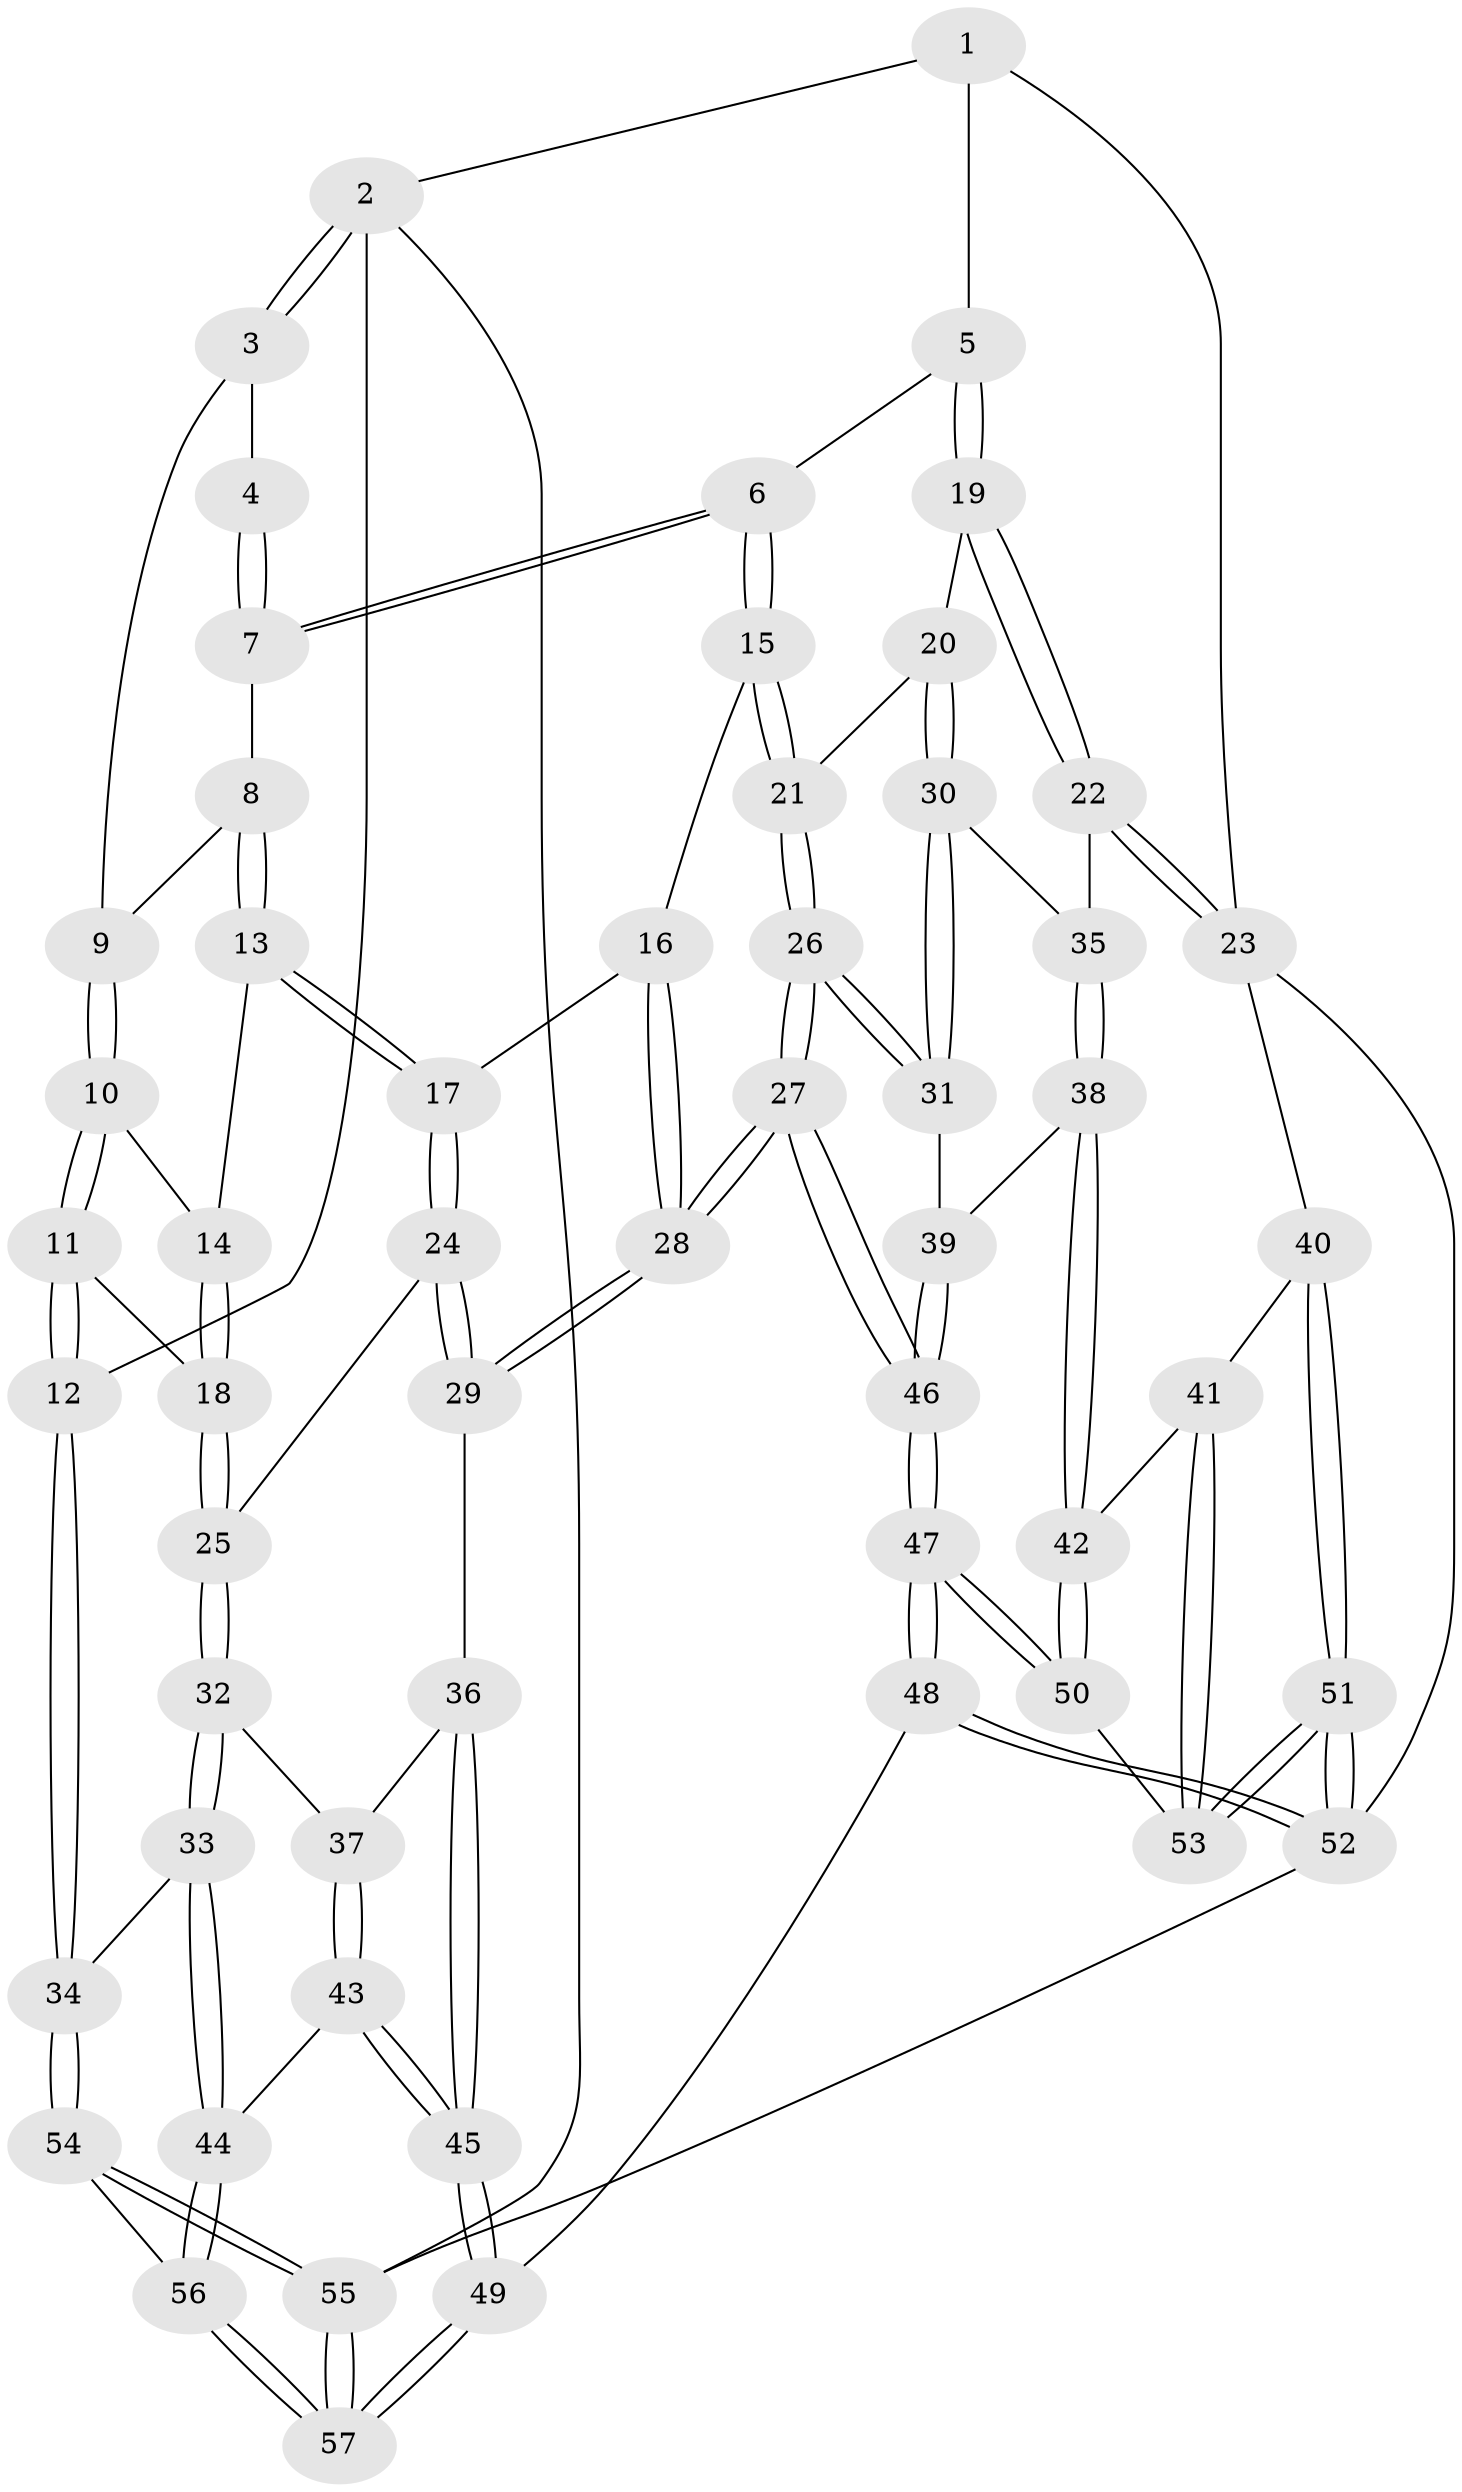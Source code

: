 // Generated by graph-tools (version 1.1) at 2025/16/03/09/25 04:16:51]
// undirected, 57 vertices, 139 edges
graph export_dot {
graph [start="1"]
  node [color=gray90,style=filled];
  1 [pos="+0.6926173855357294+0"];
  2 [pos="+0+0"];
  3 [pos="+0+0"];
  4 [pos="+0.4838053171107894+0"];
  5 [pos="+0.8134827315306505+0.3123307701867505"];
  6 [pos="+0.49120092905546636+0.3011746922138078"];
  7 [pos="+0.4734130858646578+0.28364707163429137"];
  8 [pos="+0.26002615492204173+0.28178219399929666"];
  9 [pos="+0.1202957305090801+0.18473025106746152"];
  10 [pos="+0.10135574739571024+0.3314441209578474"];
  11 [pos="+0+0.5434805950063518"];
  12 [pos="+0+0.5730842591702814"];
  13 [pos="+0.27013724613435647+0.47907822696135194"];
  14 [pos="+0.14852744913966912+0.4590269039334889"];
  15 [pos="+0.4652089819104144+0.4640067083573686"];
  16 [pos="+0.3869444948827251+0.5114799533298466"];
  17 [pos="+0.28283621193955194+0.5036944140886687"];
  18 [pos="+0.05136829437185217+0.5585017999078037"];
  19 [pos="+0.8985922619809962+0.39134179269409697"];
  20 [pos="+0.5822327209512388+0.561956104509511"];
  21 [pos="+0.5788493709629179+0.5618613751371873"];
  22 [pos="+0.9500773352988962+0.41455404582144273"];
  23 [pos="+1+0.43194301783492356"];
  24 [pos="+0.24017220598886518+0.5788929797236999"];
  25 [pos="+0.11752018620464523+0.6032037535149214"];
  26 [pos="+0.462441487362344+0.7075221503576162"];
  27 [pos="+0.4439300013949406+0.7206252979701039"];
  28 [pos="+0.42192827605794064+0.7043338300040742"];
  29 [pos="+0.28961250585372844+0.6894367954629828"];
  30 [pos="+0.6387821146691075+0.6648867727100938"];
  31 [pos="+0.6369220658249626+0.7150024840230297"];
  32 [pos="+0.1214068988798536+0.6939220299745195"];
  33 [pos="+0.06207679579062853+0.7434559173312568"];
  34 [pos="+0+0.6312221892757744"];
  35 [pos="+0.7487851161563949+0.6392354844276592"];
  36 [pos="+0.25329892237799345+0.7330901296326203"];
  37 [pos="+0.14971125866102877+0.7157546357364228"];
  38 [pos="+0.7191412883898486+0.751376947454222"];
  39 [pos="+0.6535050041211024+0.7466910405142564"];
  40 [pos="+1+0.5586189915805161"];
  41 [pos="+0.8083974855351059+0.7781476693832735"];
  42 [pos="+0.7207481204771994+0.7526019996305907"];
  43 [pos="+0.1512964327887486+0.8693704146756186"];
  44 [pos="+0.07092101627100264+0.8555120039408692"];
  45 [pos="+0.24165956315050774+0.9138387010414446"];
  46 [pos="+0.4825858605132919+1"];
  47 [pos="+0.48019622444505555+1"];
  48 [pos="+0.42597063828778203+1"];
  49 [pos="+0.42258191755788993+1"];
  50 [pos="+0.6991433912805882+0.9255448590499147"];
  51 [pos="+1+1"];
  52 [pos="+1+1"];
  53 [pos="+0.8121160984920414+0.8963658387814794"];
  54 [pos="+0+0.9183825091421929"];
  55 [pos="+0+1"];
  56 [pos="+0.000490310814109863+0.8888190348623821"];
  57 [pos="+0.2493049871361562+1"];
  1 -- 2;
  1 -- 5;
  1 -- 23;
  2 -- 3;
  2 -- 3;
  2 -- 12;
  2 -- 55;
  3 -- 4;
  3 -- 9;
  4 -- 7;
  4 -- 7;
  5 -- 6;
  5 -- 19;
  5 -- 19;
  6 -- 7;
  6 -- 7;
  6 -- 15;
  6 -- 15;
  7 -- 8;
  8 -- 9;
  8 -- 13;
  8 -- 13;
  9 -- 10;
  9 -- 10;
  10 -- 11;
  10 -- 11;
  10 -- 14;
  11 -- 12;
  11 -- 12;
  11 -- 18;
  12 -- 34;
  12 -- 34;
  13 -- 14;
  13 -- 17;
  13 -- 17;
  14 -- 18;
  14 -- 18;
  15 -- 16;
  15 -- 21;
  15 -- 21;
  16 -- 17;
  16 -- 28;
  16 -- 28;
  17 -- 24;
  17 -- 24;
  18 -- 25;
  18 -- 25;
  19 -- 20;
  19 -- 22;
  19 -- 22;
  20 -- 21;
  20 -- 30;
  20 -- 30;
  21 -- 26;
  21 -- 26;
  22 -- 23;
  22 -- 23;
  22 -- 35;
  23 -- 40;
  23 -- 52;
  24 -- 25;
  24 -- 29;
  24 -- 29;
  25 -- 32;
  25 -- 32;
  26 -- 27;
  26 -- 27;
  26 -- 31;
  26 -- 31;
  27 -- 28;
  27 -- 28;
  27 -- 46;
  27 -- 46;
  28 -- 29;
  28 -- 29;
  29 -- 36;
  30 -- 31;
  30 -- 31;
  30 -- 35;
  31 -- 39;
  32 -- 33;
  32 -- 33;
  32 -- 37;
  33 -- 34;
  33 -- 44;
  33 -- 44;
  34 -- 54;
  34 -- 54;
  35 -- 38;
  35 -- 38;
  36 -- 37;
  36 -- 45;
  36 -- 45;
  37 -- 43;
  37 -- 43;
  38 -- 39;
  38 -- 42;
  38 -- 42;
  39 -- 46;
  39 -- 46;
  40 -- 41;
  40 -- 51;
  40 -- 51;
  41 -- 42;
  41 -- 53;
  41 -- 53;
  42 -- 50;
  42 -- 50;
  43 -- 44;
  43 -- 45;
  43 -- 45;
  44 -- 56;
  44 -- 56;
  45 -- 49;
  45 -- 49;
  46 -- 47;
  46 -- 47;
  47 -- 48;
  47 -- 48;
  47 -- 50;
  47 -- 50;
  48 -- 49;
  48 -- 52;
  48 -- 52;
  49 -- 57;
  49 -- 57;
  50 -- 53;
  51 -- 52;
  51 -- 52;
  51 -- 53;
  51 -- 53;
  52 -- 55;
  54 -- 55;
  54 -- 55;
  54 -- 56;
  55 -- 57;
  55 -- 57;
  56 -- 57;
  56 -- 57;
}
